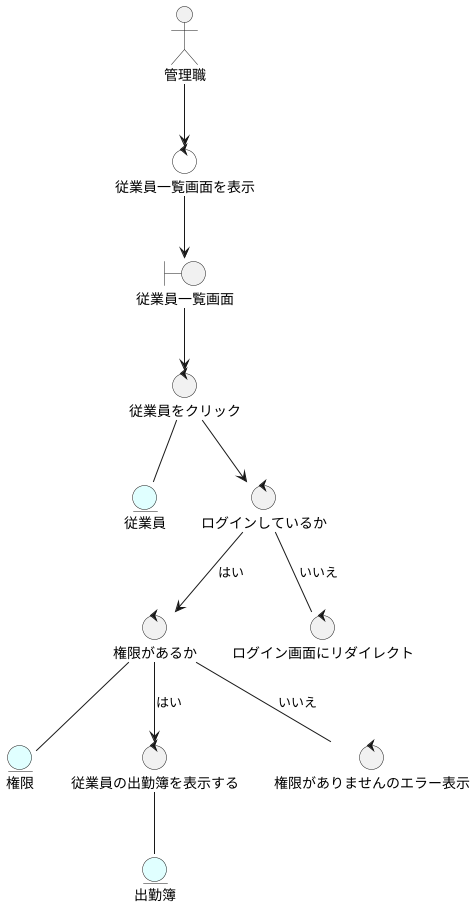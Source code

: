 @startuml
actor 管理職
boundary 従業員一覧画面
control 従業員一覧画面を表示#white

entity 出勤簿 #e0ffff
entity 従業員 #e0ffff
entity 権限#e0ffff

control 従業員をクリック
control 従業員の出勤簿を表示する

control ログインしているか
control 権限があるか
    control 権限がありませんのエラー表示
control ログイン画面にリダイレクト

管理職 --> 従業員一覧画面を表示
従業員一覧画面を表示 --> 従業員一覧画面

従業員一覧画面 --> 従業員をクリック
従業員をクリック--従業員

従業員をクリック --> ログインしているか
ログインしているか--ログイン画面にリダイレクト:いいえ
ログインしているか --> 権限があるか: はい
権限があるか--権限がありませんのエラー表示:いいえ
権限があるか --> 従業員の出勤簿を表示する: はい
権限があるか--権限
従業員の出勤簿を表示する--出勤簿
@enduml
